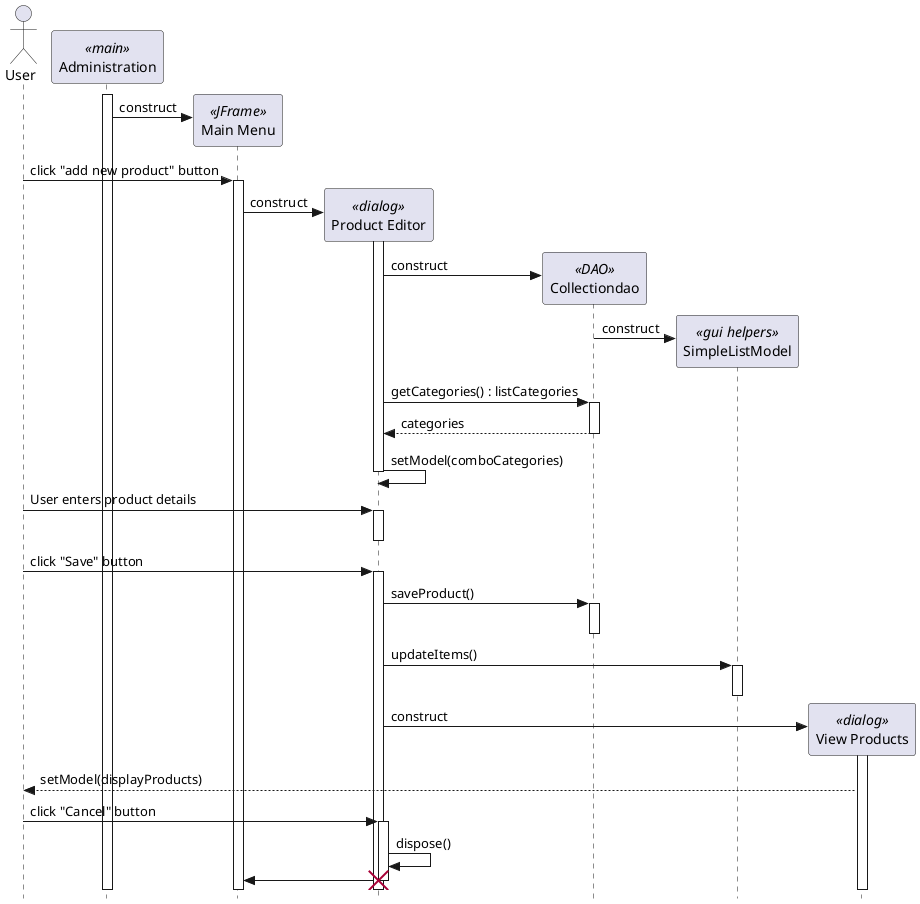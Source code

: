 @startuml

' use strict UML mode
skinparam style strictuml

'Creating a user actor
actor "User" as user

'creating the Administration class
participant "Administration" as admin <<main>>
admin++

'Creating a main menu
create "Main Menu" as mainmenu <<JFrame>>
admin->mainmenu:construct
user->mainmenu++ : click "add new product" button

'Creating the product editor screen dialog
create "Product Editor" as prodeditor <<dialog>>
mainmenu->prodeditor++ : construct

'Creating the Collectiondao
create "Collectiondao" as dao <<DAO>>
prodeditor->dao :construct

'creating the simple list
create "SimpleListModel" as listmodel <<gui helpers>>
dao->listmodel: construct

'categories being passed from the Collectiondao to the categories drop down menu
prodeditor->dao++ : getCategories() : listCategories
return categories

'populate combo box with categories
prodeditor->prodeditor:setModel(comboCategories)
prodeditor--

'Has to be after dao creation due to needing the categories to be returned first
user->prodeditor++ : User enters product details
prodeditor--
user->prodeditor++ : click "Save" button

'product details saved using the dao saveProduct method
prodeditor->dao++ : saveProduct()
dao--

'product details saved into the JList
prodeditor->listmodel++ :updateItems()
listmodel--

create "View Products" as viewproducts <<dialog>>
prodeditor->viewproducts++ :construct
viewproducts-->user :setModel(displayProducts)

'user clicks cancel instead of save
user->prodeditor++ :click "Cancel" button
prodeditor->prodeditor : dispose()
prodeditor->mainmenu

'Cancel button returns user to the main menu
destroy prodeditor

@enduml

